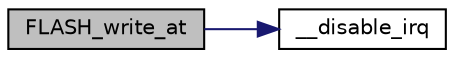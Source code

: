 digraph "FLASH_write_at"
{
 // LATEX_PDF_SIZE
  edge [fontname="Helvetica",fontsize="10",labelfontname="Helvetica",labelfontsize="10"];
  node [fontname="Helvetica",fontsize="10",shape=record];
  rankdir="LR";
  Node1 [label="FLASH_write_at",height=0.2,width=0.4,color="black", fillcolor="grey75", style="filled", fontcolor="black",tooltip="Write to FLASH memory."];
  Node1 -> Node2 [color="midnightblue",fontsize="10",style="solid",fontname="Helvetica"];
  Node2 [label="__disable_irq",height=0.2,width=0.4,color="black", fillcolor="white", style="filled",URL="$group___c_m_s_i_s___core___reg_acc_functions.html#ga2299877e4ba3e162ca9dbabd6e0abef6",tooltip="Disable IRQ Interrupts."];
}
